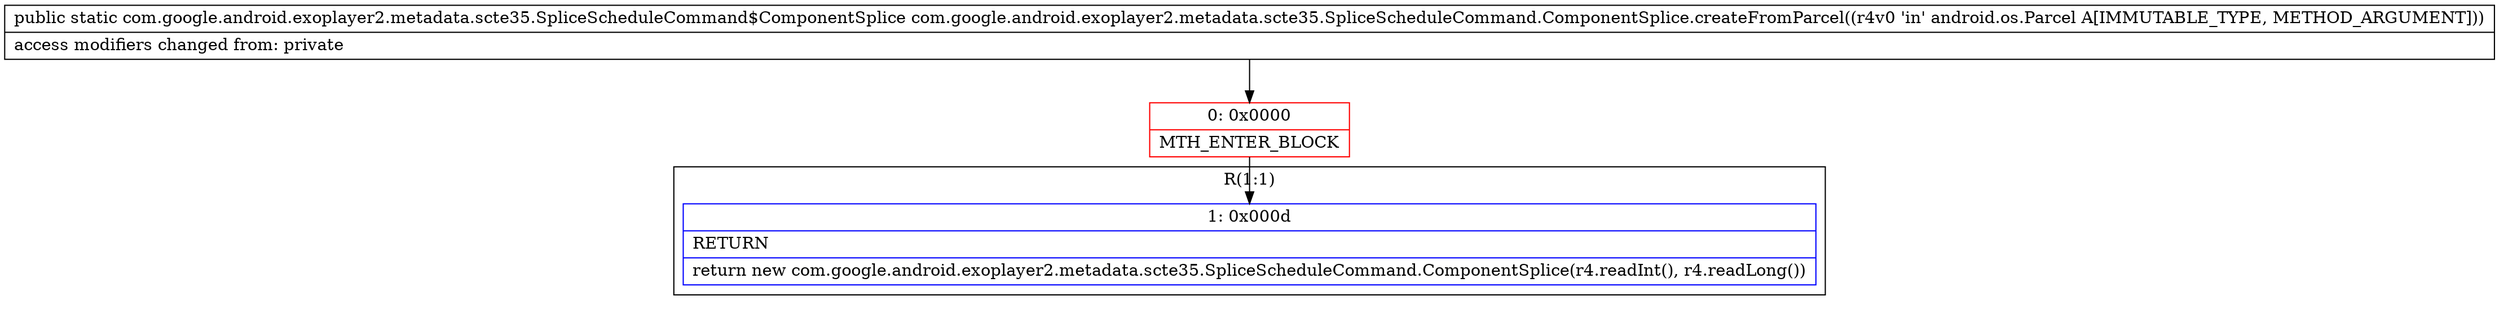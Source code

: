 digraph "CFG forcom.google.android.exoplayer2.metadata.scte35.SpliceScheduleCommand.ComponentSplice.createFromParcel(Landroid\/os\/Parcel;)Lcom\/google\/android\/exoplayer2\/metadata\/scte35\/SpliceScheduleCommand$ComponentSplice;" {
subgraph cluster_Region_582347352 {
label = "R(1:1)";
node [shape=record,color=blue];
Node_1 [shape=record,label="{1\:\ 0x000d|RETURN\l|return new com.google.android.exoplayer2.metadata.scte35.SpliceScheduleCommand.ComponentSplice(r4.readInt(), r4.readLong())\l}"];
}
Node_0 [shape=record,color=red,label="{0\:\ 0x0000|MTH_ENTER_BLOCK\l}"];
MethodNode[shape=record,label="{public static com.google.android.exoplayer2.metadata.scte35.SpliceScheduleCommand$ComponentSplice com.google.android.exoplayer2.metadata.scte35.SpliceScheduleCommand.ComponentSplice.createFromParcel((r4v0 'in' android.os.Parcel A[IMMUTABLE_TYPE, METHOD_ARGUMENT]))  | access modifiers changed from: private\l}"];
MethodNode -> Node_0;
Node_0 -> Node_1;
}

